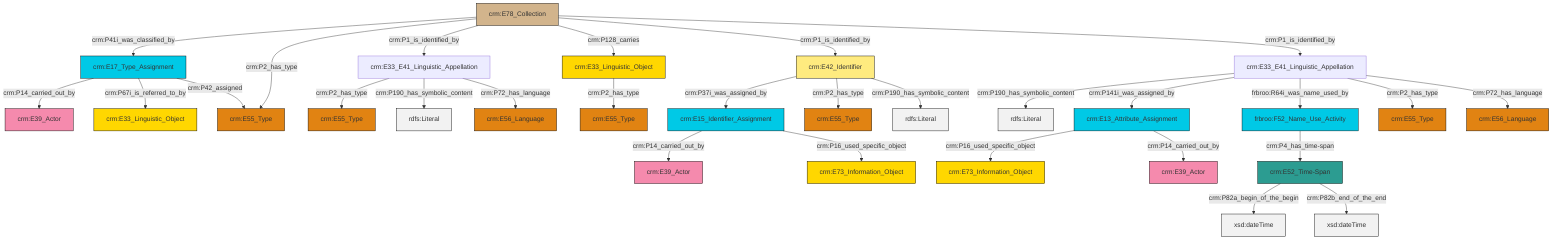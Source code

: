 graph TD
classDef Literal fill:#f2f2f2,stroke:#000000;
classDef CRM_Entity fill:#FFFFFF,stroke:#000000;
classDef Temporal_Entity fill:#00C9E6, stroke:#000000;
classDef Type fill:#E18312, stroke:#000000;
classDef Time-Span fill:#2C9C91, stroke:#000000;
classDef Appellation fill:#FFEB7F, stroke:#000000;
classDef Place fill:#008836, stroke:#000000;
classDef Persistent_Item fill:#B266B2, stroke:#000000;
classDef Conceptual_Object fill:#FFD700, stroke:#000000;
classDef Physical_Thing fill:#D2B48C, stroke:#000000;
classDef Actor fill:#f58aad, stroke:#000000;
classDef PC_Classes fill:#4ce600, stroke:#000000;
classDef Multi fill:#cccccc,stroke:#000000;

0["crm:E15_Identifier_Assignment"]:::Temporal_Entity -->|crm:P14_carried_out_by| 1["crm:E39_Actor"]:::Actor
2["crm:E78_Collection"]:::Physical_Thing -->|crm:P41i_was_classified_by| 3["crm:E17_Type_Assignment"]:::Temporal_Entity
6["crm:E33_E41_Linguistic_Appellation"]:::Default -->|crm:P190_has_symbolic_content| 7[rdfs:Literal]:::Literal
2["crm:E78_Collection"]:::Physical_Thing -->|crm:P2_has_type| 10["crm:E55_Type"]:::Type
11["crm:E42_Identifier"]:::Appellation -->|crm:P37i_was_assigned_by| 0["crm:E15_Identifier_Assignment"]:::Temporal_Entity
16["crm:E13_Attribute_Assignment"]:::Temporal_Entity -->|crm:P16_used_specific_object| 17["crm:E73_Information_Object"]:::Conceptual_Object
2["crm:E78_Collection"]:::Physical_Thing -->|crm:P1_is_identified_by| 18["crm:E33_E41_Linguistic_Appellation"]:::Default
2["crm:E78_Collection"]:::Physical_Thing -->|crm:P128_carries| 21["crm:E33_Linguistic_Object"]:::Conceptual_Object
6["crm:E33_E41_Linguistic_Appellation"]:::Default -->|crm:P141i_was_assigned_by| 16["crm:E13_Attribute_Assignment"]:::Temporal_Entity
18["crm:E33_E41_Linguistic_Appellation"]:::Default -->|crm:P2_has_type| 14["crm:E55_Type"]:::Type
6["crm:E33_E41_Linguistic_Appellation"]:::Default -->|frbroo:R64i_was_name_used_by| 31["frbroo:F52_Name_Use_Activity"]:::Temporal_Entity
3["crm:E17_Type_Assignment"]:::Temporal_Entity -->|crm:P14_carried_out_by| 27["crm:E39_Actor"]:::Actor
3["crm:E17_Type_Assignment"]:::Temporal_Entity -->|crm:P67i_is_referred_to_by| 12["crm:E33_Linguistic_Object"]:::Conceptual_Object
0["crm:E15_Identifier_Assignment"]:::Temporal_Entity -->|crm:P16_used_specific_object| 4["crm:E73_Information_Object"]:::Conceptual_Object
11["crm:E42_Identifier"]:::Appellation -->|crm:P2_has_type| 33["crm:E55_Type"]:::Type
2["crm:E78_Collection"]:::Physical_Thing -->|crm:P1_is_identified_by| 11["crm:E42_Identifier"]:::Appellation
19["crm:E52_Time-Span"]:::Time-Span -->|crm:P82a_begin_of_the_begin| 36[xsd:dateTime]:::Literal
6["crm:E33_E41_Linguistic_Appellation"]:::Default -->|crm:P2_has_type| 39["crm:E55_Type"]:::Type
21["crm:E33_Linguistic_Object"]:::Conceptual_Object -->|crm:P2_has_type| 25["crm:E55_Type"]:::Type
6["crm:E33_E41_Linguistic_Appellation"]:::Default -->|crm:P72_has_language| 8["crm:E56_Language"]:::Type
2["crm:E78_Collection"]:::Physical_Thing -->|crm:P1_is_identified_by| 6["crm:E33_E41_Linguistic_Appellation"]:::Default
31["frbroo:F52_Name_Use_Activity"]:::Temporal_Entity -->|crm:P4_has_time-span| 19["crm:E52_Time-Span"]:::Time-Span
16["crm:E13_Attribute_Assignment"]:::Temporal_Entity -->|crm:P14_carried_out_by| 47["crm:E39_Actor"]:::Actor
18["crm:E33_E41_Linguistic_Appellation"]:::Default -->|crm:P190_has_symbolic_content| 48[rdfs:Literal]:::Literal
11["crm:E42_Identifier"]:::Appellation -->|crm:P190_has_symbolic_content| 49[rdfs:Literal]:::Literal
3["crm:E17_Type_Assignment"]:::Temporal_Entity -->|crm:P42_assigned| 10["crm:E55_Type"]:::Type
18["crm:E33_E41_Linguistic_Appellation"]:::Default -->|crm:P72_has_language| 45["crm:E56_Language"]:::Type
19["crm:E52_Time-Span"]:::Time-Span -->|crm:P82b_end_of_the_end| 51[xsd:dateTime]:::Literal